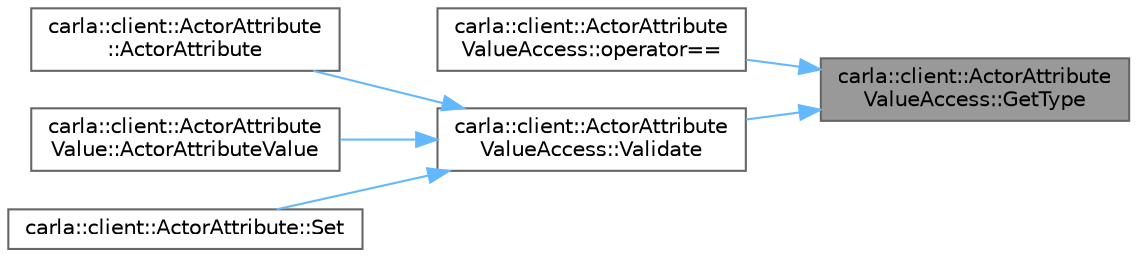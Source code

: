 digraph "carla::client::ActorAttributeValueAccess::GetType"
{
 // INTERACTIVE_SVG=YES
 // LATEX_PDF_SIZE
  bgcolor="transparent";
  edge [fontname=Helvetica,fontsize=10,labelfontname=Helvetica,labelfontsize=10];
  node [fontname=Helvetica,fontsize=10,shape=box,height=0.2,width=0.4];
  rankdir="RL";
  Node1 [id="Node000001",label="carla::client::ActorAttribute\lValueAccess::GetType",height=0.2,width=0.4,color="gray40", fillcolor="grey60", style="filled", fontcolor="black",tooltip=" "];
  Node1 -> Node2 [id="edge1_Node000001_Node000002",dir="back",color="steelblue1",style="solid",tooltip=" "];
  Node2 [id="Node000002",label="carla::client::ActorAttribute\lValueAccess::operator==",height=0.2,width=0.4,color="grey40", fillcolor="white", style="filled",URL="$df/d8a/classcarla_1_1client_1_1ActorAttributeValueAccess.html#afbd77d2f72660a1e0952f9ab0ae6e822",tooltip=" "];
  Node1 -> Node3 [id="edge2_Node000001_Node000003",dir="back",color="steelblue1",style="solid",tooltip=" "];
  Node3 [id="Node000003",label="carla::client::ActorAttribute\lValueAccess::Validate",height=0.2,width=0.4,color="grey40", fillcolor="white", style="filled",URL="$df/d8a/classcarla_1_1client_1_1ActorAttributeValueAccess.html#a30be314268f06acdc33cbef7a454e6ec",tooltip=" "];
  Node3 -> Node4 [id="edge3_Node000003_Node000004",dir="back",color="steelblue1",style="solid",tooltip=" "];
  Node4 [id="Node000004",label="carla::client::ActorAttribute\l::ActorAttribute",height=0.2,width=0.4,color="grey40", fillcolor="white", style="filled",URL="$dc/db1/classcarla_1_1client_1_1ActorAttribute.html#a5b1987a41ca6500b4b440bd38ca955e8",tooltip=" "];
  Node3 -> Node5 [id="edge4_Node000003_Node000005",dir="back",color="steelblue1",style="solid",tooltip=" "];
  Node5 [id="Node000005",label="carla::client::ActorAttribute\lValue::ActorAttributeValue",height=0.2,width=0.4,color="grey40", fillcolor="white", style="filled",URL="$d3/dfa/classcarla_1_1client_1_1ActorAttributeValue.html#a6b623a72ce19c66c7957177699e94063",tooltip=" "];
  Node3 -> Node6 [id="edge5_Node000003_Node000006",dir="back",color="steelblue1",style="solid",tooltip=" "];
  Node6 [id="Node000006",label="carla::client::ActorAttribute::Set",height=0.2,width=0.4,color="grey40", fillcolor="white", style="filled",URL="$dc/db1/classcarla_1_1client_1_1ActorAttribute.html#a4eca814003bed23d308d81e18dff74c2",tooltip="Set the value of this attribute."];
}
